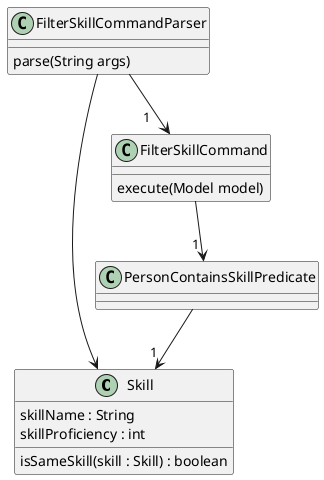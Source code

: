 @startuml

class Skill{
skillName : String
skillProficiency : int
isSameSkill(skill : Skill) : boolean
}
class PersonContainsSkillPredicate
class FilterSkillCommand{
    execute(Model model)
}
class FilterSkillCommandParser{
    parse(String args)
}


FilterSkillCommandParser --> "1    " FilterSkillCommand
FilterSkillCommandParser --> Skill
PersonContainsSkillPredicate --> "1 " Skill
FilterSkillCommand  --> "1 " PersonContainsSkillPredicate

@enduml
